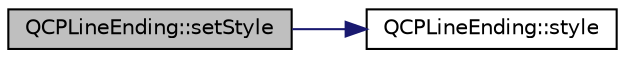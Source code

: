 digraph "QCPLineEnding::setStyle"
{
 // LATEX_PDF_SIZE
  edge [fontname="Helvetica",fontsize="10",labelfontname="Helvetica",labelfontsize="10"];
  node [fontname="Helvetica",fontsize="10",shape=record];
  rankdir="LR";
  Node1 [label="QCPLineEnding::setStyle",height=0.2,width=0.4,color="black", fillcolor="grey75", style="filled", fontcolor="black",tooltip=" "];
  Node1 -> Node2 [color="midnightblue",fontsize="10",style="solid",fontname="Helvetica"];
  Node2 [label="QCPLineEnding::style",height=0.2,width=0.4,color="black", fillcolor="white", style="filled",URL="$classQCPLineEnding.html#a07e75aaac6c61322bf51af237c5778e3",tooltip=" "];
}
